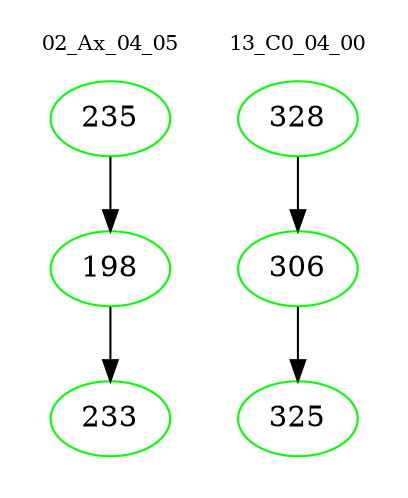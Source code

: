 digraph{
subgraph cluster_0 {
color = white
label = "02_Ax_04_05";
fontsize=10;
T0_235 [label="235", color="green"]
T0_235 -> T0_198 [color="black"]
T0_198 [label="198", color="green"]
T0_198 -> T0_233 [color="black"]
T0_233 [label="233", color="green"]
}
subgraph cluster_1 {
color = white
label = "13_C0_04_00";
fontsize=10;
T1_328 [label="328", color="green"]
T1_328 -> T1_306 [color="black"]
T1_306 [label="306", color="green"]
T1_306 -> T1_325 [color="black"]
T1_325 [label="325", color="green"]
}
}
